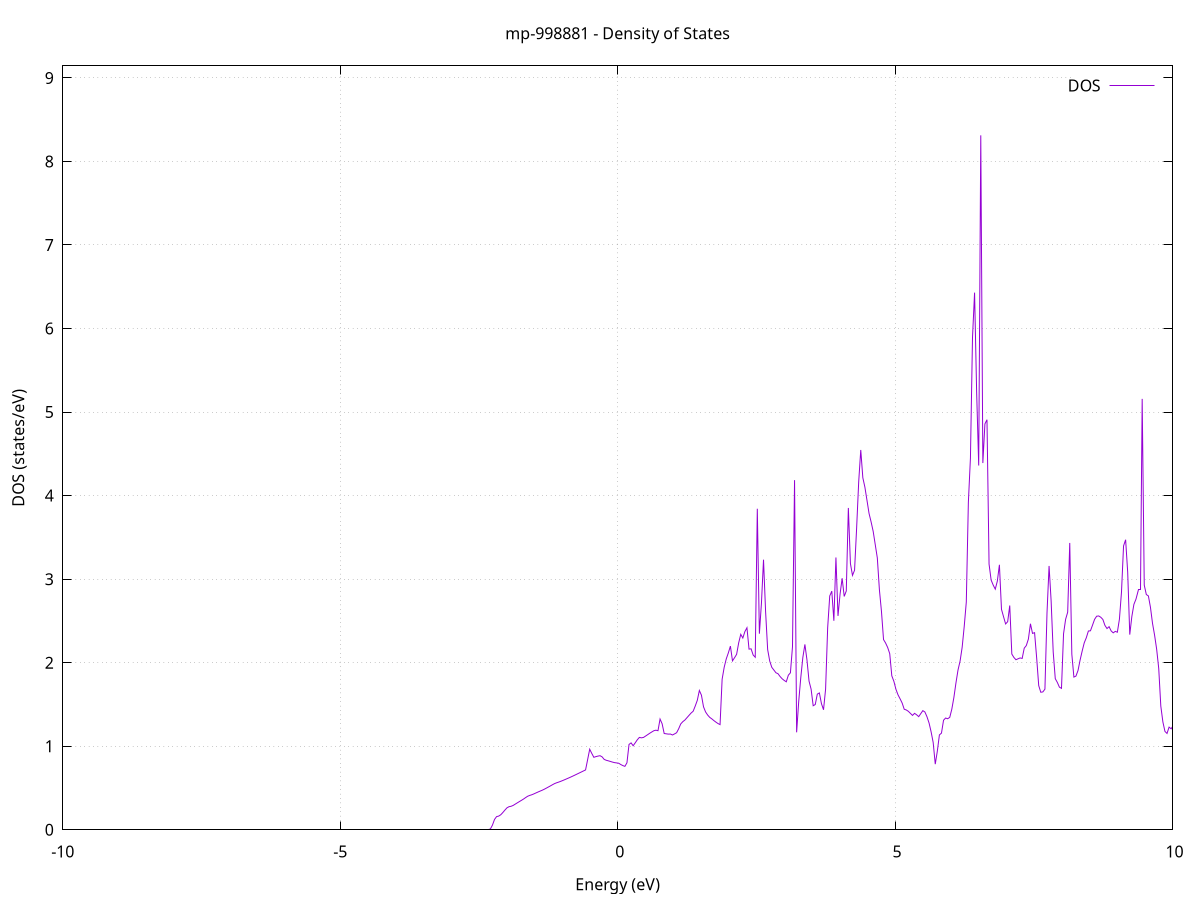 set title 'mp-998881 - Density of States'
set xlabel 'Energy (eV)'
set ylabel 'DOS (states/eV)'
set grid
set xrange [-10:10]
set yrange [0:9.144]
set xzeroaxis lt -1
set terminal png size 800,600
set output 'mp-998881_dos_gnuplot.png'
plot '-' using 1:2 with lines title 'DOS'
-35.969100 0.000000
-35.931800 0.000000
-35.894500 0.000000
-35.857200 0.000000
-35.819900 0.000000
-35.782600 0.000000
-35.745300 0.000000
-35.708000 0.000000
-35.670800 0.000000
-35.633500 0.000000
-35.596200 0.000000
-35.558900 0.000000
-35.521600 0.000000
-35.484300 0.000000
-35.447000 0.000000
-35.409700 0.000000
-35.372400 0.000000
-35.335100 0.000000
-35.297800 0.000000
-35.260500 0.000000
-35.223200 0.000000
-35.185900 0.000000
-35.148700 0.000000
-35.111400 0.000000
-35.074100 0.000000
-35.036800 0.000000
-34.999500 0.000000
-34.962200 0.000000
-34.924900 0.000000
-34.887600 0.000000
-34.850300 0.000000
-34.813000 0.000000
-34.775700 0.000000
-34.738400 0.000000
-34.701100 0.000000
-34.663800 0.000000
-34.626600 0.000000
-34.589300 0.000000
-34.552000 0.000000
-34.514700 0.000000
-34.477400 0.000000
-34.440100 0.000000
-34.402800 0.000000
-34.365500 0.000000
-34.328200 0.000000
-34.290900 0.000000
-34.253600 0.000000
-34.216300 0.000000
-34.179000 0.000000
-34.141700 0.000000
-34.104500 0.000000
-34.067200 0.000000
-34.029900 0.000000
-33.992600 0.000000
-33.955300 0.000000
-33.918000 0.000000
-33.880700 0.000000
-33.843400 0.000000
-33.806100 0.000000
-33.768800 0.000000
-33.731500 0.000000
-33.694200 0.000000
-33.656900 0.000000
-33.619600 0.000000
-33.582400 0.000000
-33.545100 0.000000
-33.507800 0.000000
-33.470500 0.000000
-33.433200 0.000000
-33.395900 0.000000
-33.358600 0.000000
-33.321300 0.000000
-33.284000 0.000000
-33.246700 0.000000
-33.209400 0.000000
-33.172100 0.000000
-33.134800 0.000000
-33.097500 0.000000
-33.060300 0.000000
-33.023000 0.000000
-32.985700 0.000000
-32.948400 0.000000
-32.911100 0.000000
-32.873800 0.000000
-32.836500 0.000000
-32.799200 0.000000
-32.761900 0.000000
-32.724600 0.000000
-32.687300 0.000000
-32.650000 0.000000
-32.612700 0.000000
-32.575400 178.403400
-32.538200 0.000000
-32.500900 0.000000
-32.463600 0.000000
-32.426300 0.000000
-32.389000 0.000000
-32.351700 0.000000
-32.314400 0.000000
-32.277100 0.000000
-32.239800 0.000000
-32.202500 0.000000
-32.165200 0.000000
-32.127900 0.000000
-32.090600 0.000000
-32.053300 0.000000
-32.016100 0.000000
-31.978800 0.000000
-31.941500 0.000000
-31.904200 0.000000
-31.866900 0.000000
-31.829600 0.000000
-31.792300 0.000000
-31.755000 0.000000
-31.717700 0.000000
-31.680400 0.000000
-31.643100 0.000000
-31.605800 0.000000
-31.568500 0.000000
-31.531200 0.000000
-31.494000 0.000000
-31.456700 0.000000
-31.419400 0.000000
-31.382100 0.000000
-31.344800 0.000000
-31.307500 0.000000
-31.270200 0.000000
-31.232900 0.000000
-31.195600 0.000000
-31.158300 0.000000
-31.121000 0.000000
-31.083700 0.000000
-31.046400 0.000000
-31.009200 0.000000
-30.971900 0.000000
-30.934600 0.000000
-30.897300 0.000000
-30.860000 0.000000
-30.822700 0.000000
-30.785400 0.000000
-30.748100 0.000000
-30.710800 0.000000
-30.673500 0.000000
-30.636200 0.000000
-30.598900 0.000000
-30.561600 0.000000
-30.524300 0.000000
-30.487100 0.000000
-30.449800 0.000000
-30.412500 0.000000
-30.375200 0.000000
-30.337900 0.000000
-30.300600 0.000000
-30.263300 0.000000
-30.226000 0.000000
-30.188700 0.000000
-30.151400 0.000000
-30.114100 0.000000
-30.076800 0.000000
-30.039500 0.000000
-30.002200 0.000000
-29.965000 0.000000
-29.927700 0.000000
-29.890400 0.000000
-29.853100 0.000000
-29.815800 0.000000
-29.778500 0.000000
-29.741200 0.000000
-29.703900 0.000000
-29.666600 0.000000
-29.629300 0.000000
-29.592000 0.000000
-29.554700 0.000000
-29.517400 0.000000
-29.480100 0.000000
-29.442900 0.000000
-29.405600 0.000000
-29.368300 0.000000
-29.331000 0.000000
-29.293700 0.000000
-29.256400 0.000000
-29.219100 0.000000
-29.181800 0.000000
-29.144500 0.000000
-29.107200 0.000000
-29.069900 0.000000
-29.032600 0.000000
-28.995300 0.000000
-28.958000 0.000000
-28.920800 0.000000
-28.883500 0.000000
-28.846200 0.000000
-28.808900 0.000000
-28.771600 0.000000
-28.734300 0.000000
-28.697000 0.000000
-28.659700 0.000000
-28.622400 0.000000
-28.585100 0.000000
-28.547800 0.000000
-28.510500 0.000000
-28.473200 0.000000
-28.435900 0.000000
-28.398700 0.000000
-28.361400 0.000000
-28.324100 0.000000
-28.286800 0.000000
-28.249500 0.000000
-28.212200 0.000000
-28.174900 0.000000
-28.137600 0.000000
-28.100300 0.000000
-28.063000 0.000000
-28.025700 0.000000
-27.988400 0.000000
-27.951100 0.000000
-27.913800 0.000000
-27.876600 0.000000
-27.839300 0.000000
-27.802000 0.000000
-27.764700 0.000000
-27.727400 0.000000
-27.690100 0.000000
-27.652800 0.000000
-27.615500 0.000000
-27.578200 0.000000
-27.540900 0.000000
-27.503600 0.000000
-27.466300 0.000000
-27.429000 0.000000
-27.391700 0.000000
-27.354500 0.000000
-27.317200 0.000000
-27.279900 0.000000
-27.242600 0.000000
-27.205300 0.000000
-27.168000 0.000000
-27.130700 0.000000
-27.093400 0.000000
-27.056100 0.000000
-27.018800 0.000000
-26.981500 0.000000
-26.944200 0.000000
-26.906900 0.000000
-26.869600 0.000000
-26.832400 0.000000
-26.795100 0.000000
-26.757800 0.000000
-26.720500 0.000000
-26.683200 0.000000
-26.645900 0.000000
-26.608600 0.000000
-26.571300 0.000000
-26.534000 0.000000
-26.496700 0.000000
-26.459400 0.000000
-26.422100 0.000000
-26.384800 0.000000
-26.347500 0.000000
-26.310300 0.000000
-26.273000 0.000000
-26.235700 0.000000
-26.198400 0.000000
-26.161100 0.000000
-26.123800 0.000000
-26.086500 0.000000
-26.049200 0.000000
-26.011900 0.000000
-25.974600 0.000000
-25.937300 0.000000
-25.900000 0.000000
-25.862700 0.000000
-25.825400 0.000000
-25.788200 0.000000
-25.750900 0.000000
-25.713600 0.000000
-25.676300 0.000000
-25.639000 0.000000
-25.601700 0.000000
-25.564400 0.000000
-25.527100 0.000000
-25.489800 0.000000
-25.452500 0.000000
-25.415200 0.000000
-25.377900 0.000000
-25.340600 0.000000
-25.303300 0.000000
-25.266100 0.000000
-25.228800 0.000000
-25.191500 0.000000
-25.154200 0.000000
-25.116900 0.000000
-25.079600 0.000000
-25.042300 0.000000
-25.005000 0.000000
-24.967700 0.000000
-24.930400 0.000000
-24.893100 0.000000
-24.855800 0.000000
-24.818500 0.000000
-24.781200 0.000000
-24.744000 0.000000
-24.706700 0.000000
-24.669400 0.000000
-24.632100 0.000000
-24.594800 0.000000
-24.557500 0.000000
-24.520200 0.000000
-24.482900 0.000000
-24.445600 0.000000
-24.408300 0.000000
-24.371000 0.000000
-24.333700 0.000000
-24.296400 0.000000
-24.259100 0.000000
-24.221900 0.000000
-24.184600 0.000000
-24.147300 0.000000
-24.110000 0.000000
-24.072700 0.000000
-24.035400 0.000000
-23.998100 0.000000
-23.960800 0.000000
-23.923500 0.000000
-23.886200 0.000000
-23.848900 0.000000
-23.811600 0.000000
-23.774300 0.000000
-23.737000 0.000000
-23.699800 0.000000
-23.662500 0.000000
-23.625200 0.000000
-23.587900 0.000000
-23.550600 0.000000
-23.513300 0.000000
-23.476000 0.000000
-23.438700 0.000000
-23.401400 0.000000
-23.364100 0.000000
-23.326800 0.000000
-23.289500 0.000000
-23.252200 0.000000
-23.214900 0.000000
-23.177700 0.000000
-23.140400 0.000000
-23.103100 0.000000
-23.065800 0.000000
-23.028500 0.000000
-22.991200 0.000000
-22.953900 0.000000
-22.916600 0.000000
-22.879300 0.000000
-22.842000 0.000000
-22.804700 0.000000
-22.767400 0.000000
-22.730100 0.000000
-22.692800 0.000000
-22.655600 0.000000
-22.618300 0.000000
-22.581000 0.000000
-22.543700 0.000000
-22.506400 0.000000
-22.469100 0.000000
-22.431800 0.000000
-22.394500 0.000000
-22.357200 0.000000
-22.319900 0.000000
-22.282600 0.000000
-22.245300 0.000000
-22.208000 0.000000
-22.170700 0.000000
-22.133500 0.000000
-22.096200 0.000000
-22.058900 0.000000
-22.021600 0.000000
-21.984300 0.000000
-21.947000 0.000000
-21.909700 0.000000
-21.872400 0.000000
-21.835100 0.000000
-21.797800 0.000000
-21.760500 0.000000
-21.723200 0.000000
-21.685900 0.000000
-21.648600 0.000000
-21.611400 0.000000
-21.574100 0.000000
-21.536800 0.000000
-21.499500 0.000000
-21.462200 0.000000
-21.424900 0.000000
-21.387600 0.000000
-21.350300 0.000000
-21.313000 0.000000
-21.275700 0.000000
-21.238400 0.000000
-21.201100 0.000000
-21.163800 0.000000
-21.126500 0.000000
-21.089300 0.000000
-21.052000 0.000000
-21.014700 0.000000
-20.977400 0.000000
-20.940100 0.000000
-20.902800 0.000000
-20.865500 0.000000
-20.828200 0.000000
-20.790900 0.000000
-20.753600 0.000000
-20.716300 0.000000
-20.679000 0.000000
-20.641700 0.000000
-20.604400 0.000000
-20.567200 0.000000
-20.529900 0.000000
-20.492600 0.000000
-20.455300 0.000000
-20.418000 0.000000
-20.380700 0.000000
-20.343400 0.000000
-20.306100 0.000000
-20.268800 0.000000
-20.231500 0.000000
-20.194200 0.000000
-20.156900 0.000000
-20.119600 0.000000
-20.082300 0.000000
-20.045100 0.000000
-20.007800 0.000000
-19.970500 0.000000
-19.933200 0.000000
-19.895900 0.000000
-19.858600 0.000000
-19.821300 0.000000
-19.784000 0.000000
-19.746700 0.000000
-19.709400 0.000000
-19.672100 0.000000
-19.634800 0.000000
-19.597500 0.000000
-19.560300 0.000000
-19.523000 0.000000
-19.485700 0.000000
-19.448400 0.000000
-19.411100 0.000000
-19.373800 0.000000
-19.336500 0.000000
-19.299200 0.000000
-19.261900 0.000000
-19.224600 0.000000
-19.187300 0.000000
-19.150000 0.000000
-19.112700 0.000000
-19.075400 0.000000
-19.038200 0.000000
-19.000900 0.000000
-18.963600 0.000000
-18.926300 0.000000
-18.889000 0.000000
-18.851700 0.000000
-18.814400 0.000000
-18.777100 0.000000
-18.739800 0.000000
-18.702500 0.000000
-18.665200 0.000000
-18.627900 0.000000
-18.590600 0.000000
-18.553300 0.000000
-18.516100 0.000000
-18.478800 0.000000
-18.441500 0.000000
-18.404200 0.000000
-18.366900 0.000000
-18.329600 0.000000
-18.292300 0.000000
-18.255000 0.000000
-18.217700 0.000000
-18.180400 0.000000
-18.143100 0.000000
-18.105800 0.000000
-18.068500 0.000000
-18.031200 0.000000
-17.994000 0.000000
-17.956700 0.000000
-17.919400 0.000000
-17.882100 0.000000
-17.844800 0.000000
-17.807500 0.000000
-17.770200 0.000000
-17.732900 0.000000
-17.695600 0.000000
-17.658300 0.000000
-17.621000 0.000000
-17.583700 0.000000
-17.546400 0.000000
-17.509100 0.000000
-17.471900 0.000000
-17.434600 0.000000
-17.397300 0.000000
-17.360000 0.000000
-17.322700 0.000000
-17.285400 0.000000
-17.248100 0.000000
-17.210800 0.000000
-17.173500 0.000000
-17.136200 0.000000
-17.098900 0.000000
-17.061600 0.000000
-17.024300 0.000000
-16.987000 0.000000
-16.949800 0.000000
-16.912500 0.000000
-16.875200 0.000000
-16.837900 0.000000
-16.800600 0.000000
-16.763300 0.000000
-16.726000 0.000000
-16.688700 0.000000
-16.651400 0.000000
-16.614100 0.000000
-16.576800 0.000000
-16.539500 0.000000
-16.502200 0.000000
-16.464900 0.000000
-16.427700 0.000000
-16.390400 0.000000
-16.353100 0.000000
-16.315800 0.000000
-16.278500 0.000000
-16.241200 0.000000
-16.203900 0.000000
-16.166600 0.000000
-16.129300 100.132500
-16.092000 45.815900
-16.054700 104.596000
-16.017400 0.000000
-15.980100 0.000000
-15.942800 0.000000
-15.905600 0.000000
-15.868300 0.000000
-15.831000 0.000000
-15.793700 0.000000
-15.756400 0.000000
-15.719100 0.000000
-15.681800 0.000000
-15.644500 0.000000
-15.607200 0.000000
-15.569900 0.000000
-15.532600 0.000000
-15.495300 0.000000
-15.458000 0.000000
-15.420700 0.000000
-15.383500 0.000000
-15.346200 0.000000
-15.308900 0.000000
-15.271600 0.000000
-15.234300 0.000000
-15.197000 0.000000
-15.159700 0.000000
-15.122400 0.000000
-15.085100 0.000000
-15.047800 0.000000
-15.010500 0.000000
-14.973200 0.000000
-14.935900 0.000000
-14.898600 0.000000
-14.861400 0.000000
-14.824100 0.000000
-14.786800 0.000000
-14.749500 0.000000
-14.712200 0.000000
-14.674900 0.000000
-14.637600 0.000000
-14.600300 0.000000
-14.563000 0.000000
-14.525700 0.000000
-14.488400 0.000000
-14.451100 0.000000
-14.413800 0.000000
-14.376500 0.000000
-14.339300 0.000000
-14.302000 0.000000
-14.264700 0.000000
-14.227400 0.000000
-14.190100 0.000000
-14.152800 0.000000
-14.115500 0.000000
-14.078200 0.000000
-14.040900 0.000000
-14.003600 0.000000
-13.966300 0.000000
-13.929000 0.000000
-13.891700 0.000000
-13.854400 0.000000
-13.817200 0.000000
-13.779900 0.000000
-13.742600 0.000000
-13.705300 0.000000
-13.668000 0.000000
-13.630700 0.000000
-13.593400 0.000000
-13.556100 0.000000
-13.518800 0.000000
-13.481500 0.000000
-13.444200 0.000000
-13.406900 0.000000
-13.369600 0.000000
-13.332300 0.000000
-13.295100 0.000000
-13.257800 0.000000
-13.220500 0.000000
-13.183200 0.000000
-13.145900 0.000000
-13.108600 0.000000
-13.071300 0.000000
-13.034000 0.000000
-12.996700 0.000000
-12.959400 0.000000
-12.922100 0.000000
-12.884800 0.000000
-12.847500 0.000000
-12.810200 0.000000
-12.773000 0.000000
-12.735700 0.000000
-12.698400 0.000000
-12.661100 0.000000
-12.623800 0.000000
-12.586500 0.000000
-12.549200 0.000000
-12.511900 0.000000
-12.474600 0.000000
-12.437300 0.000000
-12.400000 0.000000
-12.362700 0.000000
-12.325400 0.000000
-12.288100 0.000000
-12.250900 0.000000
-12.213600 0.000000
-12.176300 0.000000
-12.139000 0.000000
-12.101700 0.000000
-12.064400 0.000000
-12.027100 0.000000
-11.989800 0.000000
-11.952500 0.000000
-11.915200 0.000000
-11.877900 0.000000
-11.840600 0.000000
-11.803300 0.000000
-11.766000 0.000000
-11.728800 0.000000
-11.691500 0.000000
-11.654200 0.000000
-11.616900 0.000000
-11.579600 0.000000
-11.542300 0.000000
-11.505000 0.000000
-11.467700 0.000000
-11.430400 0.000000
-11.393100 0.000000
-11.355800 0.000000
-11.318500 0.000000
-11.281200 0.000000
-11.243900 0.000000
-11.206700 0.000000
-11.169400 0.000000
-11.132100 0.000000
-11.094800 0.000000
-11.057500 0.000000
-11.020200 0.000000
-10.982900 0.000000
-10.945600 0.000000
-10.908300 0.000000
-10.871000 0.000000
-10.833700 0.000000
-10.796400 0.000000
-10.759100 0.000000
-10.721800 0.000000
-10.684600 0.000000
-10.647300 0.000000
-10.610000 0.000000
-10.572700 0.000000
-10.535400 0.000000
-10.498100 0.000000
-10.460800 0.000000
-10.423500 0.000000
-10.386200 0.000000
-10.348900 0.000000
-10.311600 0.000000
-10.274300 0.000000
-10.237000 0.000000
-10.199700 0.000000
-10.162500 0.000000
-10.125200 0.000000
-10.087900 0.000000
-10.050600 0.000000
-10.013300 0.000000
-9.976000 0.000000
-9.938700 0.000000
-9.901400 0.000000
-9.864100 0.000000
-9.826800 0.000000
-9.789500 0.000000
-9.752200 0.000000
-9.714900 0.000000
-9.677600 0.000000
-9.640400 0.000000
-9.603100 0.000000
-9.565800 0.000000
-9.528500 0.000000
-9.491200 0.000000
-9.453900 0.000000
-9.416600 0.000000
-9.379300 0.000000
-9.342000 0.000000
-9.304700 0.000000
-9.267400 0.000000
-9.230100 0.000000
-9.192800 0.000000
-9.155500 0.000000
-9.118300 0.000000
-9.081000 0.000000
-9.043700 0.000000
-9.006400 0.000000
-8.969100 0.000000
-8.931800 0.000000
-8.894500 0.000000
-8.857200 0.000000
-8.819900 0.000000
-8.782600 0.000000
-8.745300 0.000000
-8.708000 0.000000
-8.670700 0.000000
-8.633500 0.000000
-8.596200 0.000000
-8.558900 0.000000
-8.521600 0.000000
-8.484300 0.000000
-8.447000 0.000000
-8.409700 0.000000
-8.372400 0.000000
-8.335100 0.000000
-8.297800 0.000000
-8.260500 0.000000
-8.223200 0.000000
-8.185900 0.000000
-8.148600 0.000000
-8.111400 0.000000
-8.074100 0.000000
-8.036800 0.000000
-7.999500 0.000000
-7.962200 0.000000
-7.924900 0.000000
-7.887600 0.000000
-7.850300 0.000000
-7.813000 0.000000
-7.775700 0.000000
-7.738400 0.000000
-7.701100 0.000000
-7.663800 0.000000
-7.626500 0.000000
-7.589300 0.000000
-7.552000 0.000000
-7.514700 0.000000
-7.477400 0.000000
-7.440100 0.000000
-7.402800 0.000000
-7.365500 0.000000
-7.328200 0.000000
-7.290900 0.000000
-7.253600 0.000000
-7.216300 0.000000
-7.179000 0.000000
-7.141700 0.000000
-7.104400 0.000000
-7.067200 0.000000
-7.029900 0.000000
-6.992600 0.000000
-6.955300 0.000000
-6.918000 0.000000
-6.880700 0.000000
-6.843400 0.000000
-6.806100 0.000000
-6.768800 0.000000
-6.731500 0.000000
-6.694200 0.000000
-6.656900 0.000000
-6.619600 0.000000
-6.582300 0.000000
-6.545100 0.000000
-6.507800 0.000000
-6.470500 0.000000
-6.433200 0.000000
-6.395900 0.000000
-6.358600 0.000000
-6.321300 0.000000
-6.284000 0.000000
-6.246700 0.000000
-6.209400 0.000000
-6.172100 0.000000
-6.134800 0.000000
-6.097500 0.000000
-6.060200 0.000000
-6.023000 0.000000
-5.985700 0.000000
-5.948400 0.000000
-5.911100 0.000000
-5.873800 0.000000
-5.836500 0.000000
-5.799200 0.000000
-5.761900 0.000000
-5.724600 0.000000
-5.687300 0.000000
-5.650000 0.000000
-5.612700 0.000000
-5.575400 0.000000
-5.538100 0.000000
-5.500900 0.000000
-5.463600 0.000000
-5.426300 0.000000
-5.389000 0.000000
-5.351700 0.000000
-5.314400 0.000000
-5.277100 0.000000
-5.239800 0.000000
-5.202500 0.000000
-5.165200 0.000000
-5.127900 0.000000
-5.090600 0.000000
-5.053300 0.000000
-5.016000 0.000000
-4.978800 0.000000
-4.941500 0.000000
-4.904200 0.000000
-4.866900 0.000000
-4.829600 0.000000
-4.792300 0.000000
-4.755000 0.000000
-4.717700 0.000000
-4.680400 0.000000
-4.643100 0.000000
-4.605800 0.000000
-4.568500 0.000000
-4.531200 0.000000
-4.493900 0.000000
-4.456700 0.000000
-4.419400 0.000000
-4.382100 0.000000
-4.344800 0.000000
-4.307500 0.000000
-4.270200 0.000000
-4.232900 0.000000
-4.195600 0.000000
-4.158300 0.000000
-4.121000 0.000000
-4.083700 0.000000
-4.046400 0.000000
-4.009100 0.000000
-3.971800 0.000000
-3.934600 0.000000
-3.897300 0.000000
-3.860000 0.000000
-3.822700 0.000000
-3.785400 0.000000
-3.748100 0.000000
-3.710800 0.000000
-3.673500 0.000000
-3.636200 0.000000
-3.598900 0.000000
-3.561600 0.000000
-3.524300 0.000000
-3.487000 0.000000
-3.449700 0.000000
-3.412500 0.000000
-3.375200 0.000000
-3.337900 0.000000
-3.300600 0.000000
-3.263300 0.000000
-3.226000 0.000000
-3.188700 0.000000
-3.151400 0.000000
-3.114100 0.000000
-3.076800 0.000000
-3.039500 0.000000
-3.002200 0.000000
-2.964900 0.000000
-2.927600 0.000000
-2.890400 0.000000
-2.853100 0.000000
-2.815800 0.000000
-2.778500 0.000000
-2.741200 0.000000
-2.703900 0.000000
-2.666600 0.000000
-2.629300 0.000000
-2.592000 0.000000
-2.554700 0.000000
-2.517400 0.000000
-2.480100 0.000000
-2.442800 0.000000
-2.405500 0.000000
-2.368300 0.000000
-2.331000 0.000000
-2.293700 0.009500
-2.256400 0.055800
-2.219100 0.123600
-2.181800 0.157500
-2.144500 0.163600
-2.107200 0.179500
-2.069900 0.206100
-2.032600 0.235100
-1.995300 0.262300
-1.958000 0.276300
-1.920700 0.281100
-1.883400 0.291400
-1.846200 0.306800
-1.808900 0.322100
-1.771600 0.337200
-1.734300 0.352100
-1.697000 0.367400
-1.659700 0.384700
-1.622400 0.401100
-1.585100 0.411300
-1.547800 0.419100
-1.510500 0.429300
-1.473200 0.440700
-1.435900 0.451800
-1.398600 0.462500
-1.361300 0.472800
-1.324100 0.484700
-1.286800 0.497900
-1.249500 0.511400
-1.212200 0.525100
-1.174900 0.539100
-1.137600 0.552400
-1.100300 0.562400
-1.063000 0.570700
-1.025700 0.579900
-0.988400 0.589900
-0.951100 0.600400
-0.913800 0.611100
-0.876500 0.621900
-0.839200 0.632900
-0.802000 0.644500
-0.764700 0.656300
-0.727400 0.668300
-0.690100 0.680300
-0.652800 0.692300
-0.615500 0.704300
-0.578200 0.716400
-0.540900 0.839800
-0.503600 0.964100
-0.466300 0.914000
-0.429000 0.867400
-0.391700 0.875700
-0.354400 0.882100
-0.317100 0.886600
-0.279900 0.872800
-0.242600 0.842500
-0.205300 0.832000
-0.168000 0.825200
-0.130700 0.817900
-0.093400 0.810200
-0.056100 0.803800
-0.018800 0.800400
0.018500 0.796600
0.055800 0.781200
0.093100 0.768600
0.130400 0.759100
0.167700 0.801900
0.205000 1.021700
0.242200 1.040100
0.279500 1.005800
0.316800 1.040600
0.354100 1.077000
0.391400 1.105500
0.428700 1.100600
0.466000 1.105400
0.503300 1.121700
0.540600 1.138300
0.577900 1.155100
0.615200 1.170600
0.652500 1.185700
0.689800 1.192000
0.727100 1.186000
0.764300 1.325400
0.801600 1.269100
0.838900 1.152300
0.876200 1.148600
0.913500 1.145000
0.950800 1.145900
0.988100 1.134600
1.025400 1.147500
1.062700 1.161700
1.100000 1.209300
1.137300 1.266900
1.174600 1.294200
1.211900 1.313600
1.249200 1.341700
1.286400 1.369700
1.323700 1.397300
1.361000 1.419000
1.398300 1.481200
1.435600 1.549600
1.472900 1.667200
1.510200 1.611200
1.547500 1.472300
1.584800 1.410400
1.622100 1.373500
1.659400 1.345700
1.696700 1.327800
1.734000 1.307100
1.771300 1.288500
1.808500 1.271500
1.845800 1.259000
1.883100 1.802000
1.920400 1.945600
1.957700 2.045900
1.995000 2.117200
2.032300 2.198600
2.069600 2.021900
2.106900 2.059500
2.144200 2.100300
2.181500 2.237600
2.218800 2.339600
2.256100 2.295400
2.293300 2.372500
2.330600 2.418200
2.367900 2.162700
2.405200 2.165800
2.442500 2.091700
2.479800 2.065200
2.517100 3.842400
2.554400 2.346900
2.591700 2.713400
2.629000 3.232900
2.666300 2.612800
2.703600 2.157300
2.740900 2.019900
2.778200 1.944700
2.815400 1.912300
2.852700 1.879600
2.890000 1.868200
2.927300 1.834700
2.964600 1.807500
3.001900 1.787700
3.039200 1.771300
3.076500 1.850400
3.113800 1.878900
3.151100 2.189900
3.188400 4.185100
3.225700 1.166800
3.263000 1.533200
3.300300 1.818900
3.337500 2.061100
3.374800 2.218800
3.412100 2.033200
3.449400 1.779500
3.486700 1.683200
3.524000 1.484700
3.561300 1.499000
3.598600 1.624000
3.635900 1.637900
3.673200 1.509600
3.710500 1.436500
3.747800 1.682900
3.785100 2.418300
3.822400 2.798400
3.859600 2.856800
3.896900 2.501800
3.934200 3.259400
3.971500 2.559800
4.008800 2.821800
4.046100 3.010300
4.083400 2.793200
4.120700 2.858500
4.158000 3.852400
4.195300 3.186500
4.232600 3.044900
4.269900 3.107100
4.307200 3.613100
4.344500 4.165800
4.381700 4.546300
4.419000 4.214000
4.456300 4.100800
4.493600 3.944500
4.530900 3.786700
4.568200 3.684900
4.605500 3.571800
4.642800 3.413100
4.680100 3.253900
4.717400 2.874500
4.754700 2.614100
4.792000 2.276900
4.829300 2.235400
4.866600 2.182300
4.903800 2.108000
4.941100 1.842700
4.978400 1.777300
5.015700 1.681300
5.053000 1.615300
5.090300 1.567600
5.127600 1.517100
5.164900 1.442800
5.202200 1.434100
5.239500 1.417900
5.276800 1.393200
5.314100 1.369000
5.351400 1.393700
5.388700 1.376200
5.425900 1.354300
5.463200 1.390400
5.500500 1.426200
5.537800 1.409700
5.575100 1.352800
5.612400 1.278300
5.649700 1.171700
5.687000 1.044000
5.724300 0.785400
5.761600 0.940800
5.798900 1.135400
5.836200 1.156900
5.873500 1.311100
5.910800 1.337600
5.948000 1.329200
5.985300 1.345500
6.022600 1.443700
6.059900 1.583600
6.097200 1.757500
6.134500 1.912700
6.171800 2.019600
6.209100 2.184300
6.246400 2.434800
6.283700 2.726000
6.321000 3.920000
6.358300 4.448900
6.395600 5.893700
6.432900 6.429900
6.470100 5.237600
6.507400 4.359900
6.544700 8.312500
6.582000 4.389500
6.619300 4.858100
6.656600 4.908600
6.693900 3.180200
6.731200 2.989400
6.768500 2.928900
6.805800 2.880100
6.843100 2.977000
6.880400 3.172100
6.917700 2.639200
6.955000 2.550400
6.992200 2.463800
7.029500 2.490900
7.066800 2.684300
7.104100 2.103600
7.141400 2.062900
7.178700 2.035400
7.216000 2.046600
7.253300 2.056900
7.290600 2.051200
7.327900 2.173700
7.365200 2.205000
7.402500 2.282300
7.439800 2.466400
7.477100 2.350700
7.514300 2.359500
7.551600 2.059100
7.588900 1.725700
7.626200 1.646100
7.663500 1.650200
7.700800 1.683300
7.738100 2.594400
7.775400 3.158000
7.812700 2.739300
7.850000 2.129400
7.887300 1.808900
7.924600 1.763600
7.961900 1.707200
7.999200 1.692700
8.036400 2.346300
8.073700 2.519300
8.111000 2.604800
8.148300 3.433400
8.185600 2.102000
8.222900 1.827700
8.260200 1.840000
8.297500 1.907400
8.334800 2.031400
8.372100 2.139400
8.409400 2.237800
8.446700 2.298700
8.484000 2.379100
8.521300 2.381900
8.558500 2.449200
8.595800 2.518900
8.633100 2.556300
8.670400 2.559500
8.707700 2.543800
8.745000 2.517700
8.782300 2.446500
8.819600 2.408700
8.856900 2.431200
8.894200 2.380500
8.931500 2.357400
8.968800 2.375000
9.006100 2.364800
9.043400 2.521500
9.080600 2.844000
9.117900 3.398000
9.155200 3.472000
9.192500 3.083000
9.229800 2.336100
9.267100 2.551800
9.304400 2.698100
9.341700 2.760500
9.379000 2.872000
9.416300 2.872000
9.453600 5.158100
9.490900 2.928800
9.528200 2.815900
9.565500 2.799200
9.602700 2.663300
9.640000 2.470500
9.677300 2.329000
9.714600 2.160800
9.751900 1.930300
9.789200 1.480800
9.826500 1.291400
9.863800 1.177600
9.901100 1.153100
9.938400 1.228700
9.975700 1.208800
10.013000 1.247800
10.050300 1.309900
10.087600 1.353700
10.124800 1.327200
10.162100 1.339300
10.199400 1.351100
10.236700 1.392100
10.274000 1.448500
10.311300 1.534500
10.348600 1.617400
10.385900 1.695600
10.423200 1.785300
10.460500 1.898000
10.497800 2.053800
10.535100 2.244300
10.572400 2.484300
10.609700 2.757700
10.646900 3.191000
10.684200 3.424600
10.721500 4.443400
10.758800 3.527500
10.796100 3.077600
10.833400 2.518100
10.870700 1.570000
10.908000 1.417600
10.945300 1.268400
10.982600 1.221100
11.019900 1.222500
11.057200 1.236800
11.094500 1.257900
11.131800 1.289800
11.169000 1.339400
11.206300 1.391200
11.243600 1.408100
11.280900 1.611800
11.318200 1.676100
11.355500 1.720300
11.392800 1.748900
11.430100 1.947000
11.467400 2.187700
11.504700 1.820700
11.542000 1.652700
11.579300 1.518500
11.616600 1.440800
11.653900 1.398800
11.691100 1.372400
11.728400 1.373000
11.765700 1.413900
11.803000 1.472200
11.840300 1.529600
11.877600 1.511400
11.914900 1.539500
11.952200 1.578700
11.989500 1.624700
12.026800 1.735300
12.064100 1.793100
12.101400 1.769700
12.138700 1.997800
12.176000 2.044600
12.213200 2.036300
12.250500 2.030000
12.287800 2.028500
12.325100 2.036200
12.362400 2.004000
12.399700 1.923400
12.437000 1.859500
12.474300 1.966700
12.511600 2.249000
12.548900 1.933900
12.586200 1.806000
12.623500 1.795000
12.660800 2.003000
12.698100 2.006700
12.735300 1.965200
12.772600 1.815900
12.809900 1.686700
12.847200 1.471400
12.884500 1.222800
12.921800 1.268100
12.959100 1.306400
12.996400 1.337300
13.033700 1.403300
13.071000 1.499700
13.108300 1.605500
13.145600 1.746200
13.182900 1.966900
13.220200 2.051800
13.257400 2.158600
13.294700 2.415700
13.332000 2.726700
13.369300 3.328100
13.406600 3.772300
13.443900 3.345600
13.481200 3.078800
13.518500 2.875700
13.555800 3.122700
13.593100 3.268600
13.630400 3.218000
13.667700 3.129500
13.705000 2.797700
13.742200 2.930900
13.779500 3.227400
13.816800 3.744000
13.854100 3.501200
13.891400 3.097800
13.928700 2.994600
13.966000 2.900400
14.003300 2.848900
14.040600 2.795000
14.077900 2.722800
14.115200 2.654100
14.152500 2.591900
14.189800 2.547100
14.227100 2.495300
14.264300 2.444200
14.301600 2.406900
14.338900 2.392700
14.376200 2.355400
14.413500 2.399300
14.450800 2.536800
14.488100 2.765900
14.525400 3.039800
14.562700 3.409000
14.600000 3.574000
14.637300 3.525700
14.674600 3.389600
14.711900 3.239300
14.749200 3.250500
14.786400 2.984500
14.823700 2.733700
14.861000 2.426400
14.898300 2.317900
14.935600 2.257900
14.972900 2.298400
15.010200 2.310900
15.047500 2.340400
15.084800 2.281000
15.122100 2.237300
15.159400 2.192100
15.196700 2.161000
15.234000 2.123500
15.271300 2.086600
15.308500 2.032500
15.345800 1.970300
15.383100 1.895000
15.420400 1.915100
15.457700 1.746900
15.495000 1.720900
15.532300 1.770900
15.569600 1.806300
15.606900 1.950800
15.644200 2.038300
15.681500 2.114400
15.718800 2.188700
15.756100 2.403100
15.793400 2.671500
15.830600 2.741500
15.867900 2.824600
15.905200 2.896500
15.942500 2.915600
15.979800 2.949000
16.017100 2.843800
16.054400 2.889400
16.091700 3.069300
16.129000 2.506900
16.166300 2.579400
16.203600 2.607300
16.240900 2.584200
16.278200 2.600300
16.315500 2.695700
16.352700 2.843400
16.390000 4.037200
16.427300 2.903000
16.464600 2.994700
16.501900 3.086300
16.539200 3.282500
16.576500 3.478100
16.613800 3.278100
16.651100 3.395300
16.688400 2.987200
16.725700 2.725000
16.763000 2.619200
16.800300 2.420200
16.837600 2.271200
16.874800 2.255600
16.912100 2.250700
16.949400 2.264000
16.986700 2.296400
17.024000 2.388900
17.061300 2.476300
17.098600 2.460000
17.135900 2.276100
17.173200 2.058600
17.210500 2.091700
17.247800 2.067900
17.285100 2.048600
17.322400 1.962200
17.359700 1.989600
17.396900 2.036300
17.434200 2.111500
17.471500 2.196800
17.508800 2.287500
17.546100 2.254600
17.583400 2.331100
17.620700 2.373500
17.658000 2.367400
17.695300 2.326600
17.732600 2.462800
17.769900 2.659600
17.807200 2.832100
17.844500 3.277800
17.881800 3.340100
17.919000 3.384400
17.956300 3.471800
17.993600 3.381000
18.030900 2.991700
18.068200 2.740700
18.105500 2.577300
18.142800 2.366100
18.180100 3.497900
18.217400 3.187500
18.254700 2.576800
18.292000 2.390200
18.329300 2.255900
18.366600 2.167100
18.403900 2.125200
18.441100 2.197200
18.478400 2.108900
18.515700 2.202000
18.553000 2.386500
18.590300 2.604900
18.627600 2.815300
18.664900 2.797400
18.702200 2.673800
18.739500 2.523100
18.776800 2.665900
18.814100 2.908300
18.851400 2.897900
18.888700 2.852500
18.926000 2.643300
18.963200 2.869300
19.000500 2.345000
19.037800 2.279600
19.075100 1.874000
19.112400 1.498000
19.149700 1.234400
19.187000 1.239900
19.224300 1.267500
19.261600 1.257200
19.298900 1.304900
19.336200 1.365000
19.373500 1.390000
19.410800 1.421600
19.448100 1.455500
19.485300 1.599200
19.522600 1.706600
19.559900 1.860800
19.597200 1.985900
19.634500 2.159600
19.671800 2.312800
19.709100 2.466900
19.746400 2.617100
19.783700 3.005600
19.821000 2.911700
19.858300 2.793200
19.895600 2.417300
19.932900 2.675300
19.970200 2.902500
20.007400 3.075600
20.044700 3.256700
20.082000 3.483900
20.119300 3.944800
20.156600 4.504300
20.193900 3.704000
20.231200 3.561100
20.268500 3.364800
20.305800 3.164500
20.343100 2.905300
20.380400 2.667200
20.417700 2.563100
20.455000 2.468600
20.492300 2.345100
20.529500 2.399100
20.566800 2.471700
20.604100 2.688800
20.641400 2.953000
20.678700 3.176600
20.716000 3.210600
20.753300 3.404500
20.790600 3.395600
20.827900 3.213300
20.865200 3.403400
20.902500 4.789900
20.939800 3.176500
20.977100 3.110100
21.014400 3.329600
21.051600 3.500700
21.088900 3.532300
21.126200 3.704300
21.163500 3.174700
21.200800 2.826100
21.238100 2.784100
21.275400 2.782000
21.312700 2.854700
21.350000 2.964200
21.387300 3.320900
21.424600 3.435500
21.461900 3.296000
21.499200 2.944300
21.536500 2.575700
21.573700 2.209400
21.611000 1.936900
21.648300 1.785800
21.685600 1.664300
21.722900 1.742400
21.760200 1.900000
21.797500 2.062000
21.834800 2.261700
21.872100 2.574600
21.909400 2.767400
21.946700 3.030500
21.984000 3.250500
22.021300 3.190000
22.058600 3.112000
22.095800 2.968900
22.133100 2.798800
22.170400 2.666300
22.207700 2.553800
22.245000 2.591900
22.282300 2.614800
22.319600 2.630600
22.356900 2.600500
22.394200 2.610100
22.431500 2.550200
22.468800 2.560000
22.506100 2.628200
22.543400 2.743600
22.580700 2.986400
22.617900 3.201300
22.655200 2.923500
22.692500 2.963300
22.729800 3.157800
22.767100 3.328500
22.804400 3.320400
22.841700 3.210300
22.879000 3.006000
22.916300 2.778200
22.953600 2.606300
22.990900 2.759700
23.028200 2.416300
23.065500 2.199900
23.102800 2.333800
23.140000 2.719800
23.177300 3.207800
23.214600 3.310500
23.251900 3.410200
23.289200 3.237100
23.326500 3.080700
23.363800 2.827800
23.401100 2.510500
23.438400 2.285000
23.475700 2.356800
23.513000 2.855700
23.550300 2.350600
23.587600 2.206800
23.624900 2.020600
23.662100 2.024200
23.699400 2.130000
23.736700 2.333000
23.774000 2.747400
23.811300 3.063200
23.848600 3.257900
23.885900 3.346000
23.923200 3.347400
23.960500 3.403800
23.997800 3.423300
24.035100 3.917100
24.072400 3.293200
24.109700 3.121600
24.147000 3.138300
24.184200 3.282200
24.221500 3.682700
24.258800 2.474400
24.296100 2.386400
24.333400 2.359500
24.370700 2.377200
24.408000 2.374000
24.445300 2.688900
24.482600 2.579000
24.519900 2.715700
24.557200 2.653900
24.594500 2.700200
24.631800 2.713400
24.669000 2.727300
24.706300 2.713900
24.743600 2.833700
24.780900 3.024900
24.818200 3.152100
24.855500 3.356100
24.892800 3.376400
24.930100 3.496400
24.967400 3.756800
25.004700 3.545700
25.042000 3.589700
25.079300 3.198500
25.116600 3.092900
25.153900 2.962700
25.191100 2.938700
25.228400 3.008700
25.265700 3.258200
25.303000 3.730800
25.340300 4.150700
25.377600 4.300200
25.414900 3.516600
25.452200 3.312600
25.489500 3.192100
25.526800 3.422800
25.564100 3.626800
25.601400 3.726300
25.638700 3.779900
25.676000 3.852700
25.713200 3.734900
25.750500 3.268700
25.787800 3.523700
25.825100 3.792600
25.862400 3.202600
25.899700 2.375800
25.937000 2.100200
25.974300 2.045300
26.011600 2.021600
26.048900 2.134500
26.086200 2.495200
26.123500 2.836000
26.160800 3.087500
26.198100 3.084800
26.235300 4.077700
26.272600 3.666600
26.309900 2.993700
26.347200 3.035400
26.384500 3.322500
26.421800 3.200200
26.459100 2.849800
26.496400 2.621100
26.533700 2.654900
26.571000 2.739400
26.608300 2.994900
26.645600 3.085200
26.682900 3.143600
26.720200 3.115800
26.757400 2.899700
26.794700 2.700800
26.832000 2.680800
26.869300 2.663400
26.906600 2.794900
26.943900 2.703900
26.981200 2.487500
27.018500 2.371900
27.055800 2.308100
27.093100 2.353100
27.130400 2.412900
27.167700 2.527300
27.205000 2.642200
27.242300 2.756700
27.279500 3.954600
27.316800 3.217700
27.354100 3.244000
27.391400 3.431600
27.428700 3.276100
27.466000 3.117100
27.503300 2.933100
27.540600 2.863200
27.577900 2.951200
27.615200 3.216900
27.652500 3.279700
27.689800 3.113500
27.727100 3.093100
27.764400 3.167400
27.801600 3.362700
27.838900 3.205200
27.876200 3.510400
27.913500 3.206200
27.950800 3.081300
27.988100 3.014900
28.025400 2.967300
28.062700 2.957600
28.100000 2.894200
28.137300 2.850900
28.174600 2.826100
28.211900 2.820100
28.249200 2.845200
28.286500 2.864100
28.323700 2.951100
28.361000 3.053100
28.398300 3.058400
28.435600 3.087200
28.472900 3.339200
28.510200 3.326800
28.547500 3.053600
28.584800 2.614000
28.622100 2.484400
28.659400 2.456800
28.696700 2.483100
28.734000 2.553700
28.771300 2.620500
28.808600 2.693000
28.845800 2.898800
28.883100 3.237000
28.920400 3.413500
28.957700 3.190400
28.995000 3.077700
29.032300 2.959600
29.069600 2.889800
29.106900 2.838400
29.144200 2.923500
29.181500 3.051400
29.218800 3.206400
29.256100 3.511200
29.293400 3.909000
29.330700 4.014100
29.367900 3.993700
29.405200 4.072100
29.442500 3.328200
29.479800 3.192200
29.517100 3.050600
29.554400 2.964000
29.591700 2.882200
29.629000 2.846700
29.666300 2.768600
29.703600 2.698900
29.740900 2.659600
29.778200 2.688000
29.815500 2.821500
29.852800 2.976700
29.890000 3.183500
29.927300 3.272900
29.964600 3.131200
30.001900 2.964200
30.039200 2.920000
30.076500 2.963600
30.113800 3.000300
30.151100 3.058300
30.188400 3.078500
30.225700 3.059900
30.263000 3.062500
30.300300 3.157300
30.337600 3.362500
30.374900 3.591200
30.412100 3.739700
30.449400 4.264400
30.486700 3.852900
30.524000 3.793600
30.561300 3.732200
30.598600 3.695600
30.635900 3.774900
30.673200 3.837900
30.710500 3.908400
30.747800 4.005100
30.785100 4.040600
30.822400 3.974600
30.859700 4.216100
30.897000 3.885300
30.934200 3.707800
30.971500 3.555400
31.008800 3.116200
31.046100 3.406200
31.083400 3.289800
31.120700 3.431200
31.158000 3.494500
31.195300 3.564500
31.232600 3.631900
31.269900 3.723800
31.307200 3.814800
31.344500 3.848900
31.381800 3.863200
31.419100 3.870400
31.456300 3.907900
31.493600 3.955700
31.530900 4.189300
31.568200 4.291800
31.605500 3.957000
31.642800 3.596100
31.680100 3.223000
31.717400 2.995400
31.754700 2.835800
31.792000 2.860400
31.829300 2.970900
31.866600 3.337500
31.903900 4.174600
31.941200 4.066000
31.978400 4.073100
32.015700 4.212900
32.053000 4.196300
32.090300 4.429700
32.127600 3.869700
32.164900 3.768800
32.202200 3.521600
32.239500 3.425800
32.276800 3.194600
32.314100 2.974100
32.351400 2.899100
32.388700 2.822400
32.426000 2.707500
32.463300 2.670900
32.500500 2.647900
32.537800 2.730600
32.575100 2.736200
32.612400 2.688900
32.649700 2.669800
32.687000 2.639600
32.724300 2.607100
32.761600 2.617300
32.798900 2.654200
32.836200 2.779700
32.873500 3.017400
32.910800 3.084000
32.948100 3.069500
32.985400 3.209700
33.022600 3.082900
33.059900 2.883400
33.097200 2.700200
33.134500 2.676700
33.171800 2.665600
33.209100 2.504300
33.246400 2.491700
33.283700 2.378200
33.321000 2.667400
33.358300 2.193800
33.395600 2.263600
33.432900 1.992900
33.470200 1.725500
33.507500 1.510000
33.544700 1.469400
33.582000 1.382600
33.619300 1.295400
33.656600 1.233900
33.693900 1.166100
33.731200 1.106800
33.768500 1.056300
33.805800 1.010000
33.843100 0.962700
33.880400 0.917400
33.917700 0.873500
33.955000 0.862800
33.992300 0.786700
34.029600 0.701500
34.066800 0.647000
34.104100 0.592800
34.141400 0.533600
34.178700 0.493000
34.216000 0.457100
34.253300 0.426100
34.290600 0.403000
34.327900 0.387900
34.365200 0.380900
34.402500 0.378100
34.439800 0.376800
34.477100 0.401300
34.514400 0.436800
34.551700 0.457400
34.588900 0.546800
34.626200 0.279700
34.663500 0.196500
34.700800 0.175500
34.738100 0.155000
34.775400 0.134800
34.812700 0.115100
34.850000 0.095800
34.887300 0.077000
34.924600 0.058500
34.961900 0.040500
34.999200 0.023000
35.036500 0.008800
35.073800 0.005700
35.111000 0.003200
35.148300 0.001500
35.185600 0.000400
35.222900 0.000000
35.260200 0.000000
35.297500 0.000000
35.334800 0.000000
35.372100 0.000000
35.409400 0.000000
35.446700 0.000000
35.484000 0.000000
35.521300 0.000000
35.558600 0.000000
35.595800 0.000000
35.633100 0.000000
35.670400 0.000000
35.707700 0.000000
35.745000 0.000000
35.782300 0.000000
35.819600 0.000000
35.856900 0.000000
35.894200 0.000000
35.931500 0.000000
35.968800 0.000000
36.006100 0.000000
36.043400 0.000000
36.080700 0.000000
36.117900 0.000000
36.155200 0.000000
36.192500 0.000000
36.229800 0.000000
36.267100 0.000000
36.304400 0.000000
36.341700 0.000000
36.379000 0.000000
36.416300 0.000000
36.453600 0.000000
36.490900 0.000000
36.528200 0.000000
36.565500 0.000000
36.602800 0.000000
36.640000 0.000000
36.677300 0.000000
36.714600 0.000000
36.751900 0.000000
36.789200 0.000000
36.826500 0.000000
36.863800 0.000000
36.901100 0.000000
36.938400 0.000000
36.975700 0.000000
37.013000 0.000000
37.050300 0.000000
37.087600 0.000000
37.124900 0.000000
37.162100 0.000000
37.199400 0.000000
37.236700 0.000000
37.274000 0.000000
37.311300 0.000000
37.348600 0.000000
37.385900 0.000000
37.423200 0.000000
37.460500 0.000000
37.497800 0.000000
37.535100 0.000000
37.572400 0.000000
37.609700 0.000000
37.647000 0.000000
37.684200 0.000000
37.721500 0.000000
37.758800 0.000000
37.796100 0.000000
37.833400 0.000000
37.870700 0.000000
37.908000 0.000000
37.945300 0.000000
37.982600 0.000000
38.019900 0.000000
38.057200 0.000000
38.094500 0.000000
38.131800 0.000000
38.169100 0.000000
38.206300 0.000000
38.243600 0.000000
38.280900 0.000000
38.318200 0.000000
38.355500 0.000000
38.392800 0.000000
38.430100 0.000000
38.467400 0.000000
38.504700 0.000000
38.542000 0.000000
38.579300 0.000000
38.616600 0.000000
e
